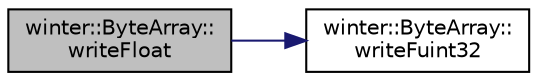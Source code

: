 digraph "winter::ByteArray::writeFloat"
{
 // LATEX_PDF_SIZE
  edge [fontname="Helvetica",fontsize="10",labelfontname="Helvetica",labelfontsize="10"];
  node [fontname="Helvetica",fontsize="10",shape=record];
  rankdir="LR";
  Node1 [label="winter::ByteArray::\lwriteFloat",height=0.2,width=0.4,color="black", fillcolor="grey75", style="filled", fontcolor="black",tooltip="写入float类型的数据"];
  Node1 -> Node2 [color="midnightblue",fontsize="10",style="solid",fontname="Helvetica"];
  Node2 [label="winter::ByteArray::\lwriteFuint32",height=0.2,width=0.4,color="black", fillcolor="white", style="filled",URL="$classwinter_1_1ByteArray.html#aa972f2c671117b68860b4fae21ccc9d5",tooltip="写入固定长度uint32_t类型的数据(大端/小端)"];
}
